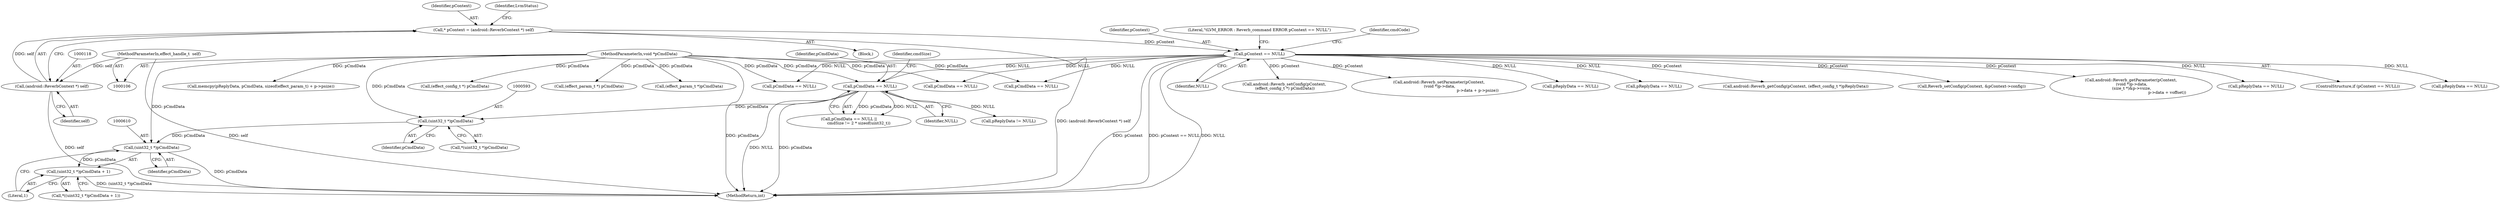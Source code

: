 digraph "0_Android_9e29523b9537983b4c4b205ff868d0b3bca0383b_0@pointer" {
"1000592" [label="(Call,(uint32_t *)pCmdData)"];
"1000563" [label="(Call,pCmdData == NULL)"];
"1000110" [label="(MethodParameterIn,void *pCmdData)"];
"1000127" [label="(Call,pContext == NULL)"];
"1000115" [label="(Call,* pContext = (android::ReverbContext *) self)"];
"1000117" [label="(Call,(android::ReverbContext *) self)"];
"1000107" [label="(MethodParameterIn,effect_handle_t  self)"];
"1000609" [label="(Call,(uint32_t *)pCmdData)"];
"1000608" [label="(Call,(uint32_t *)pCmdData + 1)"];
"1000119" [label="(Identifier,self)"];
"1000563" [label="(Call,pCmdData == NULL)"];
"1000611" [label="(Identifier,pCmdData)"];
"1000612" [label="(Literal,1)"];
"1000129" [label="(Identifier,NULL)"];
"1000128" [label="(Identifier,pContext)"];
"1000608" [label="(Call,(uint32_t *)pCmdData + 1)"];
"1000116" [label="(Identifier,pContext)"];
"1000202" [label="(Call,android::Reverb_setConfig(pContext,\n (effect_config_t *) pCmdData))"];
"1000607" [label="(Call,*((uint32_t *)pCmdData + 1))"];
"1000311" [label="(Call,memcpy(pReplyData, pCmdData, sizeof(effect_param_t) + p->psize))"];
"1000115" [label="(Call,* pContext = (android::ReverbContext *) self)"];
"1000433" [label="(Call,android::Reverb_setParameter(pContext,\n (void *)p->data,\n                                                              p->data + p->psize))"];
"1000142" [label="(Call,pReplyData == NULL)"];
"1000688" [label="(MethodReturn,int)"];
"1000127" [label="(Call,pContext == NULL)"];
"1000609" [label="(Call,(uint32_t *)pCmdData)"];
"1000132" [label="(Literal,\"\tLVM_ERROR : Reverb_command ERROR pContext == NULL\")"];
"1000562" [label="(Call,pCmdData == NULL ||\n                cmdSize != 2 * sizeof(uint32_t))"];
"1000271" [label="(Call,pCmdData == NULL)"];
"1000204" [label="(Call,(effect_config_t *) pCmdData)"];
"1000565" [label="(Identifier,NULL)"];
"1000211" [label="(Call,pReplyData == NULL)"];
"1000107" [label="(MethodParameterIn,effect_handle_t  self)"];
"1000170" [label="(Call,pCmdData == NULL)"];
"1000229" [label="(Call,android::Reverb_getConfig(pContext, (effect_config_t *)pReplyData))"];
"1000236" [label="(Call,Reverb_setConfig(pContext, &pContext->config))"];
"1000345" [label="(Call,android::Reverb_getParameter(pContext,\n (void *)p->data,\n (size_t *)&p->vsize,\n                                                          p->data + voffset))"];
"1000564" [label="(Identifier,pCmdData)"];
"1000412" [label="(Call,(effect_param_t *) pCmdData)"];
"1000567" [label="(Identifier,cmdSize)"];
"1000124" [label="(Identifier,LvmStatus)"];
"1000110" [label="(MethodParameterIn,void *pCmdData)"];
"1000451" [label="(Call,pReplyData == NULL)"];
"1000117" [label="(Call,(android::ReverbContext *) self)"];
"1000113" [label="(Block,)"];
"1000126" [label="(ControlStructure,if (pContext == NULL))"];
"1000379" [label="(Call,pCmdData == NULL)"];
"1000591" [label="(Call,*(uint32_t *)pCmdData)"];
"1000594" [label="(Identifier,pCmdData)"];
"1000137" [label="(Identifier,cmdCode)"];
"1000579" [label="(Call,pReplyData != NULL)"];
"1000522" [label="(Call,pReplyData == NULL)"];
"1000592" [label="(Call,(uint32_t *)pCmdData)"];
"1000248" [label="(Call,(effect_param_t *)pCmdData)"];
"1000592" -> "1000591"  [label="AST: "];
"1000592" -> "1000594"  [label="CFG: "];
"1000593" -> "1000592"  [label="AST: "];
"1000594" -> "1000592"  [label="AST: "];
"1000591" -> "1000592"  [label="CFG: "];
"1000563" -> "1000592"  [label="DDG: pCmdData"];
"1000110" -> "1000592"  [label="DDG: pCmdData"];
"1000592" -> "1000609"  [label="DDG: pCmdData"];
"1000563" -> "1000562"  [label="AST: "];
"1000563" -> "1000565"  [label="CFG: "];
"1000564" -> "1000563"  [label="AST: "];
"1000565" -> "1000563"  [label="AST: "];
"1000567" -> "1000563"  [label="CFG: "];
"1000562" -> "1000563"  [label="CFG: "];
"1000563" -> "1000688"  [label="DDG: NULL"];
"1000563" -> "1000688"  [label="DDG: pCmdData"];
"1000563" -> "1000562"  [label="DDG: pCmdData"];
"1000563" -> "1000562"  [label="DDG: NULL"];
"1000110" -> "1000563"  [label="DDG: pCmdData"];
"1000127" -> "1000563"  [label="DDG: NULL"];
"1000563" -> "1000579"  [label="DDG: NULL"];
"1000110" -> "1000106"  [label="AST: "];
"1000110" -> "1000688"  [label="DDG: pCmdData"];
"1000110" -> "1000170"  [label="DDG: pCmdData"];
"1000110" -> "1000204"  [label="DDG: pCmdData"];
"1000110" -> "1000248"  [label="DDG: pCmdData"];
"1000110" -> "1000271"  [label="DDG: pCmdData"];
"1000110" -> "1000311"  [label="DDG: pCmdData"];
"1000110" -> "1000379"  [label="DDG: pCmdData"];
"1000110" -> "1000412"  [label="DDG: pCmdData"];
"1000110" -> "1000609"  [label="DDG: pCmdData"];
"1000127" -> "1000126"  [label="AST: "];
"1000127" -> "1000129"  [label="CFG: "];
"1000128" -> "1000127"  [label="AST: "];
"1000129" -> "1000127"  [label="AST: "];
"1000132" -> "1000127"  [label="CFG: "];
"1000137" -> "1000127"  [label="CFG: "];
"1000127" -> "1000688"  [label="DDG: NULL"];
"1000127" -> "1000688"  [label="DDG: pContext == NULL"];
"1000127" -> "1000688"  [label="DDG: pContext"];
"1000115" -> "1000127"  [label="DDG: pContext"];
"1000127" -> "1000142"  [label="DDG: NULL"];
"1000127" -> "1000170"  [label="DDG: NULL"];
"1000127" -> "1000202"  [label="DDG: pContext"];
"1000127" -> "1000211"  [label="DDG: NULL"];
"1000127" -> "1000229"  [label="DDG: pContext"];
"1000127" -> "1000236"  [label="DDG: pContext"];
"1000127" -> "1000271"  [label="DDG: NULL"];
"1000127" -> "1000345"  [label="DDG: pContext"];
"1000127" -> "1000379"  [label="DDG: NULL"];
"1000127" -> "1000433"  [label="DDG: pContext"];
"1000127" -> "1000451"  [label="DDG: NULL"];
"1000127" -> "1000522"  [label="DDG: NULL"];
"1000115" -> "1000113"  [label="AST: "];
"1000115" -> "1000117"  [label="CFG: "];
"1000116" -> "1000115"  [label="AST: "];
"1000117" -> "1000115"  [label="AST: "];
"1000124" -> "1000115"  [label="CFG: "];
"1000115" -> "1000688"  [label="DDG: (android::ReverbContext *) self"];
"1000117" -> "1000115"  [label="DDG: self"];
"1000117" -> "1000119"  [label="CFG: "];
"1000118" -> "1000117"  [label="AST: "];
"1000119" -> "1000117"  [label="AST: "];
"1000117" -> "1000688"  [label="DDG: self"];
"1000107" -> "1000117"  [label="DDG: self"];
"1000107" -> "1000106"  [label="AST: "];
"1000107" -> "1000688"  [label="DDG: self"];
"1000609" -> "1000608"  [label="AST: "];
"1000609" -> "1000611"  [label="CFG: "];
"1000610" -> "1000609"  [label="AST: "];
"1000611" -> "1000609"  [label="AST: "];
"1000612" -> "1000609"  [label="CFG: "];
"1000609" -> "1000688"  [label="DDG: pCmdData"];
"1000609" -> "1000608"  [label="DDG: pCmdData"];
"1000608" -> "1000607"  [label="AST: "];
"1000608" -> "1000612"  [label="CFG: "];
"1000612" -> "1000608"  [label="AST: "];
"1000607" -> "1000608"  [label="CFG: "];
"1000608" -> "1000688"  [label="DDG: (uint32_t *)pCmdData"];
}
